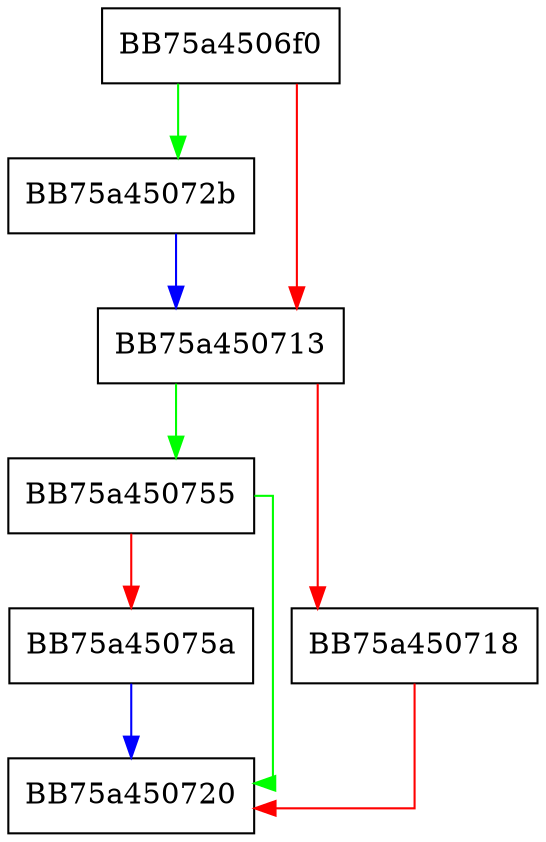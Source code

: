 digraph TlgAggregateInternalRegisteredProviderEtwCallback {
  node [shape="box"];
  graph [splines=ortho];
  BB75a4506f0 -> BB75a45072b [color="green"];
  BB75a4506f0 -> BB75a450713 [color="red"];
  BB75a450713 -> BB75a450755 [color="green"];
  BB75a450713 -> BB75a450718 [color="red"];
  BB75a450718 -> BB75a450720 [color="red"];
  BB75a45072b -> BB75a450713 [color="blue"];
  BB75a450755 -> BB75a450720 [color="green"];
  BB75a450755 -> BB75a45075a [color="red"];
  BB75a45075a -> BB75a450720 [color="blue"];
}